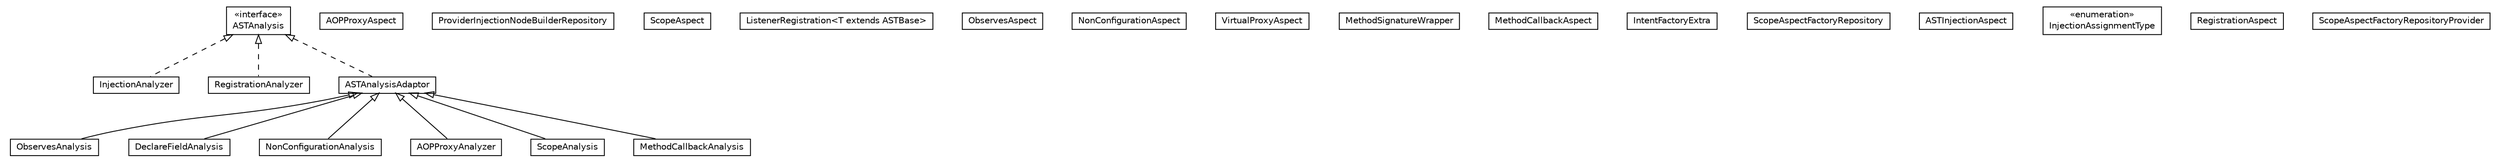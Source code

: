 #!/usr/local/bin/dot
#
# Class diagram 
# Generated by UMLGraph version 5.1 (http://www.umlgraph.org/)
#

digraph G {
	edge [fontname="Helvetica",fontsize=10,labelfontname="Helvetica",labelfontsize=10];
	node [fontname="Helvetica",fontsize=10,shape=plaintext];
	nodesep=0.25;
	ranksep=0.5;
	// org.androidtransfuse.analysis.astAnalyzer.ObservesAnalysis
	c1843 [label=<<table title="org.androidtransfuse.analysis.astAnalyzer.ObservesAnalysis" border="0" cellborder="1" cellspacing="0" cellpadding="2" port="p" href="./ObservesAnalysis.html">
		<tr><td><table border="0" cellspacing="0" cellpadding="1">
<tr><td align="center" balign="center"> ObservesAnalysis </td></tr>
		</table></td></tr>
		</table>>, fontname="Helvetica", fontcolor="black", fontsize=10.0];
	// org.androidtransfuse.analysis.astAnalyzer.AOPProxyAspect
	c1844 [label=<<table title="org.androidtransfuse.analysis.astAnalyzer.AOPProxyAspect" border="0" cellborder="1" cellspacing="0" cellpadding="2" port="p" href="./AOPProxyAspect.html">
		<tr><td><table border="0" cellspacing="0" cellpadding="1">
<tr><td align="center" balign="center"> AOPProxyAspect </td></tr>
		</table></td></tr>
		</table>>, fontname="Helvetica", fontcolor="black", fontsize=10.0];
	// org.androidtransfuse.analysis.astAnalyzer.ProviderInjectionNodeBuilderRepository
	c1845 [label=<<table title="org.androidtransfuse.analysis.astAnalyzer.ProviderInjectionNodeBuilderRepository" border="0" cellborder="1" cellspacing="0" cellpadding="2" port="p" href="./ProviderInjectionNodeBuilderRepository.html">
		<tr><td><table border="0" cellspacing="0" cellpadding="1">
<tr><td align="center" balign="center"> ProviderInjectionNodeBuilderRepository </td></tr>
		</table></td></tr>
		</table>>, fontname="Helvetica", fontcolor="black", fontsize=10.0];
	// org.androidtransfuse.analysis.astAnalyzer.InjectionAnalyzer
	c1846 [label=<<table title="org.androidtransfuse.analysis.astAnalyzer.InjectionAnalyzer" border="0" cellborder="1" cellspacing="0" cellpadding="2" port="p" href="./InjectionAnalyzer.html">
		<tr><td><table border="0" cellspacing="0" cellpadding="1">
<tr><td align="center" balign="center"> InjectionAnalyzer </td></tr>
		</table></td></tr>
		</table>>, fontname="Helvetica", fontcolor="black", fontsize=10.0];
	// org.androidtransfuse.analysis.astAnalyzer.ScopeAspect
	c1847 [label=<<table title="org.androidtransfuse.analysis.astAnalyzer.ScopeAspect" border="0" cellborder="1" cellspacing="0" cellpadding="2" port="p" href="./ScopeAspect.html">
		<tr><td><table border="0" cellspacing="0" cellpadding="1">
<tr><td align="center" balign="center"> ScopeAspect </td></tr>
		</table></td></tr>
		</table>>, fontname="Helvetica", fontcolor="black", fontsize=10.0];
	// org.androidtransfuse.analysis.astAnalyzer.ListenerRegistration<T extends org.androidtransfuse.analysis.adapter.ASTBase>
	c1848 [label=<<table title="org.androidtransfuse.analysis.astAnalyzer.ListenerRegistration" border="0" cellborder="1" cellspacing="0" cellpadding="2" port="p" href="./ListenerRegistration.html">
		<tr><td><table border="0" cellspacing="0" cellpadding="1">
<tr><td align="center" balign="center"> ListenerRegistration&lt;T extends ASTBase&gt; </td></tr>
		</table></td></tr>
		</table>>, fontname="Helvetica", fontcolor="black", fontsize=10.0];
	// org.androidtransfuse.analysis.astAnalyzer.DeclareFieldAnalysis
	c1849 [label=<<table title="org.androidtransfuse.analysis.astAnalyzer.DeclareFieldAnalysis" border="0" cellborder="1" cellspacing="0" cellpadding="2" port="p" href="./DeclareFieldAnalysis.html">
		<tr><td><table border="0" cellspacing="0" cellpadding="1">
<tr><td align="center" balign="center"> DeclareFieldAnalysis </td></tr>
		</table></td></tr>
		</table>>, fontname="Helvetica", fontcolor="black", fontsize=10.0];
	// org.androidtransfuse.analysis.astAnalyzer.ASTAnalysis
	c1850 [label=<<table title="org.androidtransfuse.analysis.astAnalyzer.ASTAnalysis" border="0" cellborder="1" cellspacing="0" cellpadding="2" port="p" href="./ASTAnalysis.html">
		<tr><td><table border="0" cellspacing="0" cellpadding="1">
<tr><td align="center" balign="center"> &#171;interface&#187; </td></tr>
<tr><td align="center" balign="center"> ASTAnalysis </td></tr>
		</table></td></tr>
		</table>>, fontname="Helvetica", fontcolor="black", fontsize=10.0];
	// org.androidtransfuse.analysis.astAnalyzer.ObservesAspect
	c1851 [label=<<table title="org.androidtransfuse.analysis.astAnalyzer.ObservesAspect" border="0" cellborder="1" cellspacing="0" cellpadding="2" port="p" href="./ObservesAspect.html">
		<tr><td><table border="0" cellspacing="0" cellpadding="1">
<tr><td align="center" balign="center"> ObservesAspect </td></tr>
		</table></td></tr>
		</table>>, fontname="Helvetica", fontcolor="black", fontsize=10.0];
	// org.androidtransfuse.analysis.astAnalyzer.NonConfigurationAspect
	c1852 [label=<<table title="org.androidtransfuse.analysis.astAnalyzer.NonConfigurationAspect" border="0" cellborder="1" cellspacing="0" cellpadding="2" port="p" href="./NonConfigurationAspect.html">
		<tr><td><table border="0" cellspacing="0" cellpadding="1">
<tr><td align="center" balign="center"> NonConfigurationAspect </td></tr>
		</table></td></tr>
		</table>>, fontname="Helvetica", fontcolor="black", fontsize=10.0];
	// org.androidtransfuse.analysis.astAnalyzer.NonConfigurationAnalysis
	c1853 [label=<<table title="org.androidtransfuse.analysis.astAnalyzer.NonConfigurationAnalysis" border="0" cellborder="1" cellspacing="0" cellpadding="2" port="p" href="./NonConfigurationAnalysis.html">
		<tr><td><table border="0" cellspacing="0" cellpadding="1">
<tr><td align="center" balign="center"> NonConfigurationAnalysis </td></tr>
		</table></td></tr>
		</table>>, fontname="Helvetica", fontcolor="black", fontsize=10.0];
	// org.androidtransfuse.analysis.astAnalyzer.AOPProxyAnalyzer
	c1854 [label=<<table title="org.androidtransfuse.analysis.astAnalyzer.AOPProxyAnalyzer" border="0" cellborder="1" cellspacing="0" cellpadding="2" port="p" href="./AOPProxyAnalyzer.html">
		<tr><td><table border="0" cellspacing="0" cellpadding="1">
<tr><td align="center" balign="center"> AOPProxyAnalyzer </td></tr>
		</table></td></tr>
		</table>>, fontname="Helvetica", fontcolor="black", fontsize=10.0];
	// org.androidtransfuse.analysis.astAnalyzer.VirtualProxyAspect
	c1855 [label=<<table title="org.androidtransfuse.analysis.astAnalyzer.VirtualProxyAspect" border="0" cellborder="1" cellspacing="0" cellpadding="2" port="p" href="./VirtualProxyAspect.html">
		<tr><td><table border="0" cellspacing="0" cellpadding="1">
<tr><td align="center" balign="center"> VirtualProxyAspect </td></tr>
		</table></td></tr>
		</table>>, fontname="Helvetica", fontcolor="black", fontsize=10.0];
	// org.androidtransfuse.analysis.astAnalyzer.MethodSignatureWrapper
	c1856 [label=<<table title="org.androidtransfuse.analysis.astAnalyzer.MethodSignatureWrapper" border="0" cellborder="1" cellspacing="0" cellpadding="2" port="p" href="./MethodSignatureWrapper.html">
		<tr><td><table border="0" cellspacing="0" cellpadding="1">
<tr><td align="center" balign="center"> MethodSignatureWrapper </td></tr>
		</table></td></tr>
		</table>>, fontname="Helvetica", fontcolor="black", fontsize=10.0];
	// org.androidtransfuse.analysis.astAnalyzer.RegistrationAnalyzer
	c1857 [label=<<table title="org.androidtransfuse.analysis.astAnalyzer.RegistrationAnalyzer" border="0" cellborder="1" cellspacing="0" cellpadding="2" port="p" href="./RegistrationAnalyzer.html">
		<tr><td><table border="0" cellspacing="0" cellpadding="1">
<tr><td align="center" balign="center"> RegistrationAnalyzer </td></tr>
		</table></td></tr>
		</table>>, fontname="Helvetica", fontcolor="black", fontsize=10.0];
	// org.androidtransfuse.analysis.astAnalyzer.MethodCallbackAspect
	c1858 [label=<<table title="org.androidtransfuse.analysis.astAnalyzer.MethodCallbackAspect" border="0" cellborder="1" cellspacing="0" cellpadding="2" port="p" href="./MethodCallbackAspect.html">
		<tr><td><table border="0" cellspacing="0" cellpadding="1">
<tr><td align="center" balign="center"> MethodCallbackAspect </td></tr>
		</table></td></tr>
		</table>>, fontname="Helvetica", fontcolor="black", fontsize=10.0];
	// org.androidtransfuse.analysis.astAnalyzer.ASTAnalysisAdaptor
	c1859 [label=<<table title="org.androidtransfuse.analysis.astAnalyzer.ASTAnalysisAdaptor" border="0" cellborder="1" cellspacing="0" cellpadding="2" port="p" href="./ASTAnalysisAdaptor.html">
		<tr><td><table border="0" cellspacing="0" cellpadding="1">
<tr><td align="center" balign="center"> ASTAnalysisAdaptor </td></tr>
		</table></td></tr>
		</table>>, fontname="Helvetica", fontcolor="black", fontsize=10.0];
	// org.androidtransfuse.analysis.astAnalyzer.ScopeAnalysis
	c1860 [label=<<table title="org.androidtransfuse.analysis.astAnalyzer.ScopeAnalysis" border="0" cellborder="1" cellspacing="0" cellpadding="2" port="p" href="./ScopeAnalysis.html">
		<tr><td><table border="0" cellspacing="0" cellpadding="1">
<tr><td align="center" balign="center"> ScopeAnalysis </td></tr>
		</table></td></tr>
		</table>>, fontname="Helvetica", fontcolor="black", fontsize=10.0];
	// org.androidtransfuse.analysis.astAnalyzer.IntentFactoryExtra
	c1861 [label=<<table title="org.androidtransfuse.analysis.astAnalyzer.IntentFactoryExtra" border="0" cellborder="1" cellspacing="0" cellpadding="2" port="p" href="./IntentFactoryExtra.html">
		<tr><td><table border="0" cellspacing="0" cellpadding="1">
<tr><td align="center" balign="center"> IntentFactoryExtra </td></tr>
		</table></td></tr>
		</table>>, fontname="Helvetica", fontcolor="black", fontsize=10.0];
	// org.androidtransfuse.analysis.astAnalyzer.ScopeAspectFactoryRepository
	c1862 [label=<<table title="org.androidtransfuse.analysis.astAnalyzer.ScopeAspectFactoryRepository" border="0" cellborder="1" cellspacing="0" cellpadding="2" port="p" href="./ScopeAspectFactoryRepository.html">
		<tr><td><table border="0" cellspacing="0" cellpadding="1">
<tr><td align="center" balign="center"> ScopeAspectFactoryRepository </td></tr>
		</table></td></tr>
		</table>>, fontname="Helvetica", fontcolor="black", fontsize=10.0];
	// org.androidtransfuse.analysis.astAnalyzer.ASTInjectionAspect
	c1863 [label=<<table title="org.androidtransfuse.analysis.astAnalyzer.ASTInjectionAspect" border="0" cellborder="1" cellspacing="0" cellpadding="2" port="p" href="./ASTInjectionAspect.html">
		<tr><td><table border="0" cellspacing="0" cellpadding="1">
<tr><td align="center" balign="center"> ASTInjectionAspect </td></tr>
		</table></td></tr>
		</table>>, fontname="Helvetica", fontcolor="black", fontsize=10.0];
	// org.androidtransfuse.analysis.astAnalyzer.ASTInjectionAspect.InjectionAssignmentType
	c1864 [label=<<table title="org.androidtransfuse.analysis.astAnalyzer.ASTInjectionAspect.InjectionAssignmentType" border="0" cellborder="1" cellspacing="0" cellpadding="2" port="p" href="./ASTInjectionAspect.InjectionAssignmentType.html">
		<tr><td><table border="0" cellspacing="0" cellpadding="1">
<tr><td align="center" balign="center"> &#171;enumeration&#187; </td></tr>
<tr><td align="center" balign="center"> InjectionAssignmentType </td></tr>
		</table></td></tr>
		</table>>, fontname="Helvetica", fontcolor="black", fontsize=10.0];
	// org.androidtransfuse.analysis.astAnalyzer.RegistrationAspect
	c1865 [label=<<table title="org.androidtransfuse.analysis.astAnalyzer.RegistrationAspect" border="0" cellborder="1" cellspacing="0" cellpadding="2" port="p" href="./RegistrationAspect.html">
		<tr><td><table border="0" cellspacing="0" cellpadding="1">
<tr><td align="center" balign="center"> RegistrationAspect </td></tr>
		</table></td></tr>
		</table>>, fontname="Helvetica", fontcolor="black", fontsize=10.0];
	// org.androidtransfuse.analysis.astAnalyzer.MethodCallbackAnalysis
	c1866 [label=<<table title="org.androidtransfuse.analysis.astAnalyzer.MethodCallbackAnalysis" border="0" cellborder="1" cellspacing="0" cellpadding="2" port="p" href="./MethodCallbackAnalysis.html">
		<tr><td><table border="0" cellspacing="0" cellpadding="1">
<tr><td align="center" balign="center"> MethodCallbackAnalysis </td></tr>
		</table></td></tr>
		</table>>, fontname="Helvetica", fontcolor="black", fontsize=10.0];
	// org.androidtransfuse.analysis.astAnalyzer.ScopeAspectFactoryRepositoryProvider
	c1867 [label=<<table title="org.androidtransfuse.analysis.astAnalyzer.ScopeAspectFactoryRepositoryProvider" border="0" cellborder="1" cellspacing="0" cellpadding="2" port="p" href="./ScopeAspectFactoryRepositoryProvider.html">
		<tr><td><table border="0" cellspacing="0" cellpadding="1">
<tr><td align="center" balign="center"> ScopeAspectFactoryRepositoryProvider </td></tr>
		</table></td></tr>
		</table>>, fontname="Helvetica", fontcolor="black", fontsize=10.0];
	//org.androidtransfuse.analysis.astAnalyzer.ObservesAnalysis extends org.androidtransfuse.analysis.astAnalyzer.ASTAnalysisAdaptor
	c1859:p -> c1843:p [dir=back,arrowtail=empty];
	//org.androidtransfuse.analysis.astAnalyzer.InjectionAnalyzer implements org.androidtransfuse.analysis.astAnalyzer.ASTAnalysis
	c1850:p -> c1846:p [dir=back,arrowtail=empty,style=dashed];
	//org.androidtransfuse.analysis.astAnalyzer.DeclareFieldAnalysis extends org.androidtransfuse.analysis.astAnalyzer.ASTAnalysisAdaptor
	c1859:p -> c1849:p [dir=back,arrowtail=empty];
	//org.androidtransfuse.analysis.astAnalyzer.NonConfigurationAnalysis extends org.androidtransfuse.analysis.astAnalyzer.ASTAnalysisAdaptor
	c1859:p -> c1853:p [dir=back,arrowtail=empty];
	//org.androidtransfuse.analysis.astAnalyzer.AOPProxyAnalyzer extends org.androidtransfuse.analysis.astAnalyzer.ASTAnalysisAdaptor
	c1859:p -> c1854:p [dir=back,arrowtail=empty];
	//org.androidtransfuse.analysis.astAnalyzer.RegistrationAnalyzer implements org.androidtransfuse.analysis.astAnalyzer.ASTAnalysis
	c1850:p -> c1857:p [dir=back,arrowtail=empty,style=dashed];
	//org.androidtransfuse.analysis.astAnalyzer.ASTAnalysisAdaptor implements org.androidtransfuse.analysis.astAnalyzer.ASTAnalysis
	c1850:p -> c1859:p [dir=back,arrowtail=empty,style=dashed];
	//org.androidtransfuse.analysis.astAnalyzer.ScopeAnalysis extends org.androidtransfuse.analysis.astAnalyzer.ASTAnalysisAdaptor
	c1859:p -> c1860:p [dir=back,arrowtail=empty];
	//org.androidtransfuse.analysis.astAnalyzer.MethodCallbackAnalysis extends org.androidtransfuse.analysis.astAnalyzer.ASTAnalysisAdaptor
	c1859:p -> c1866:p [dir=back,arrowtail=empty];
}

